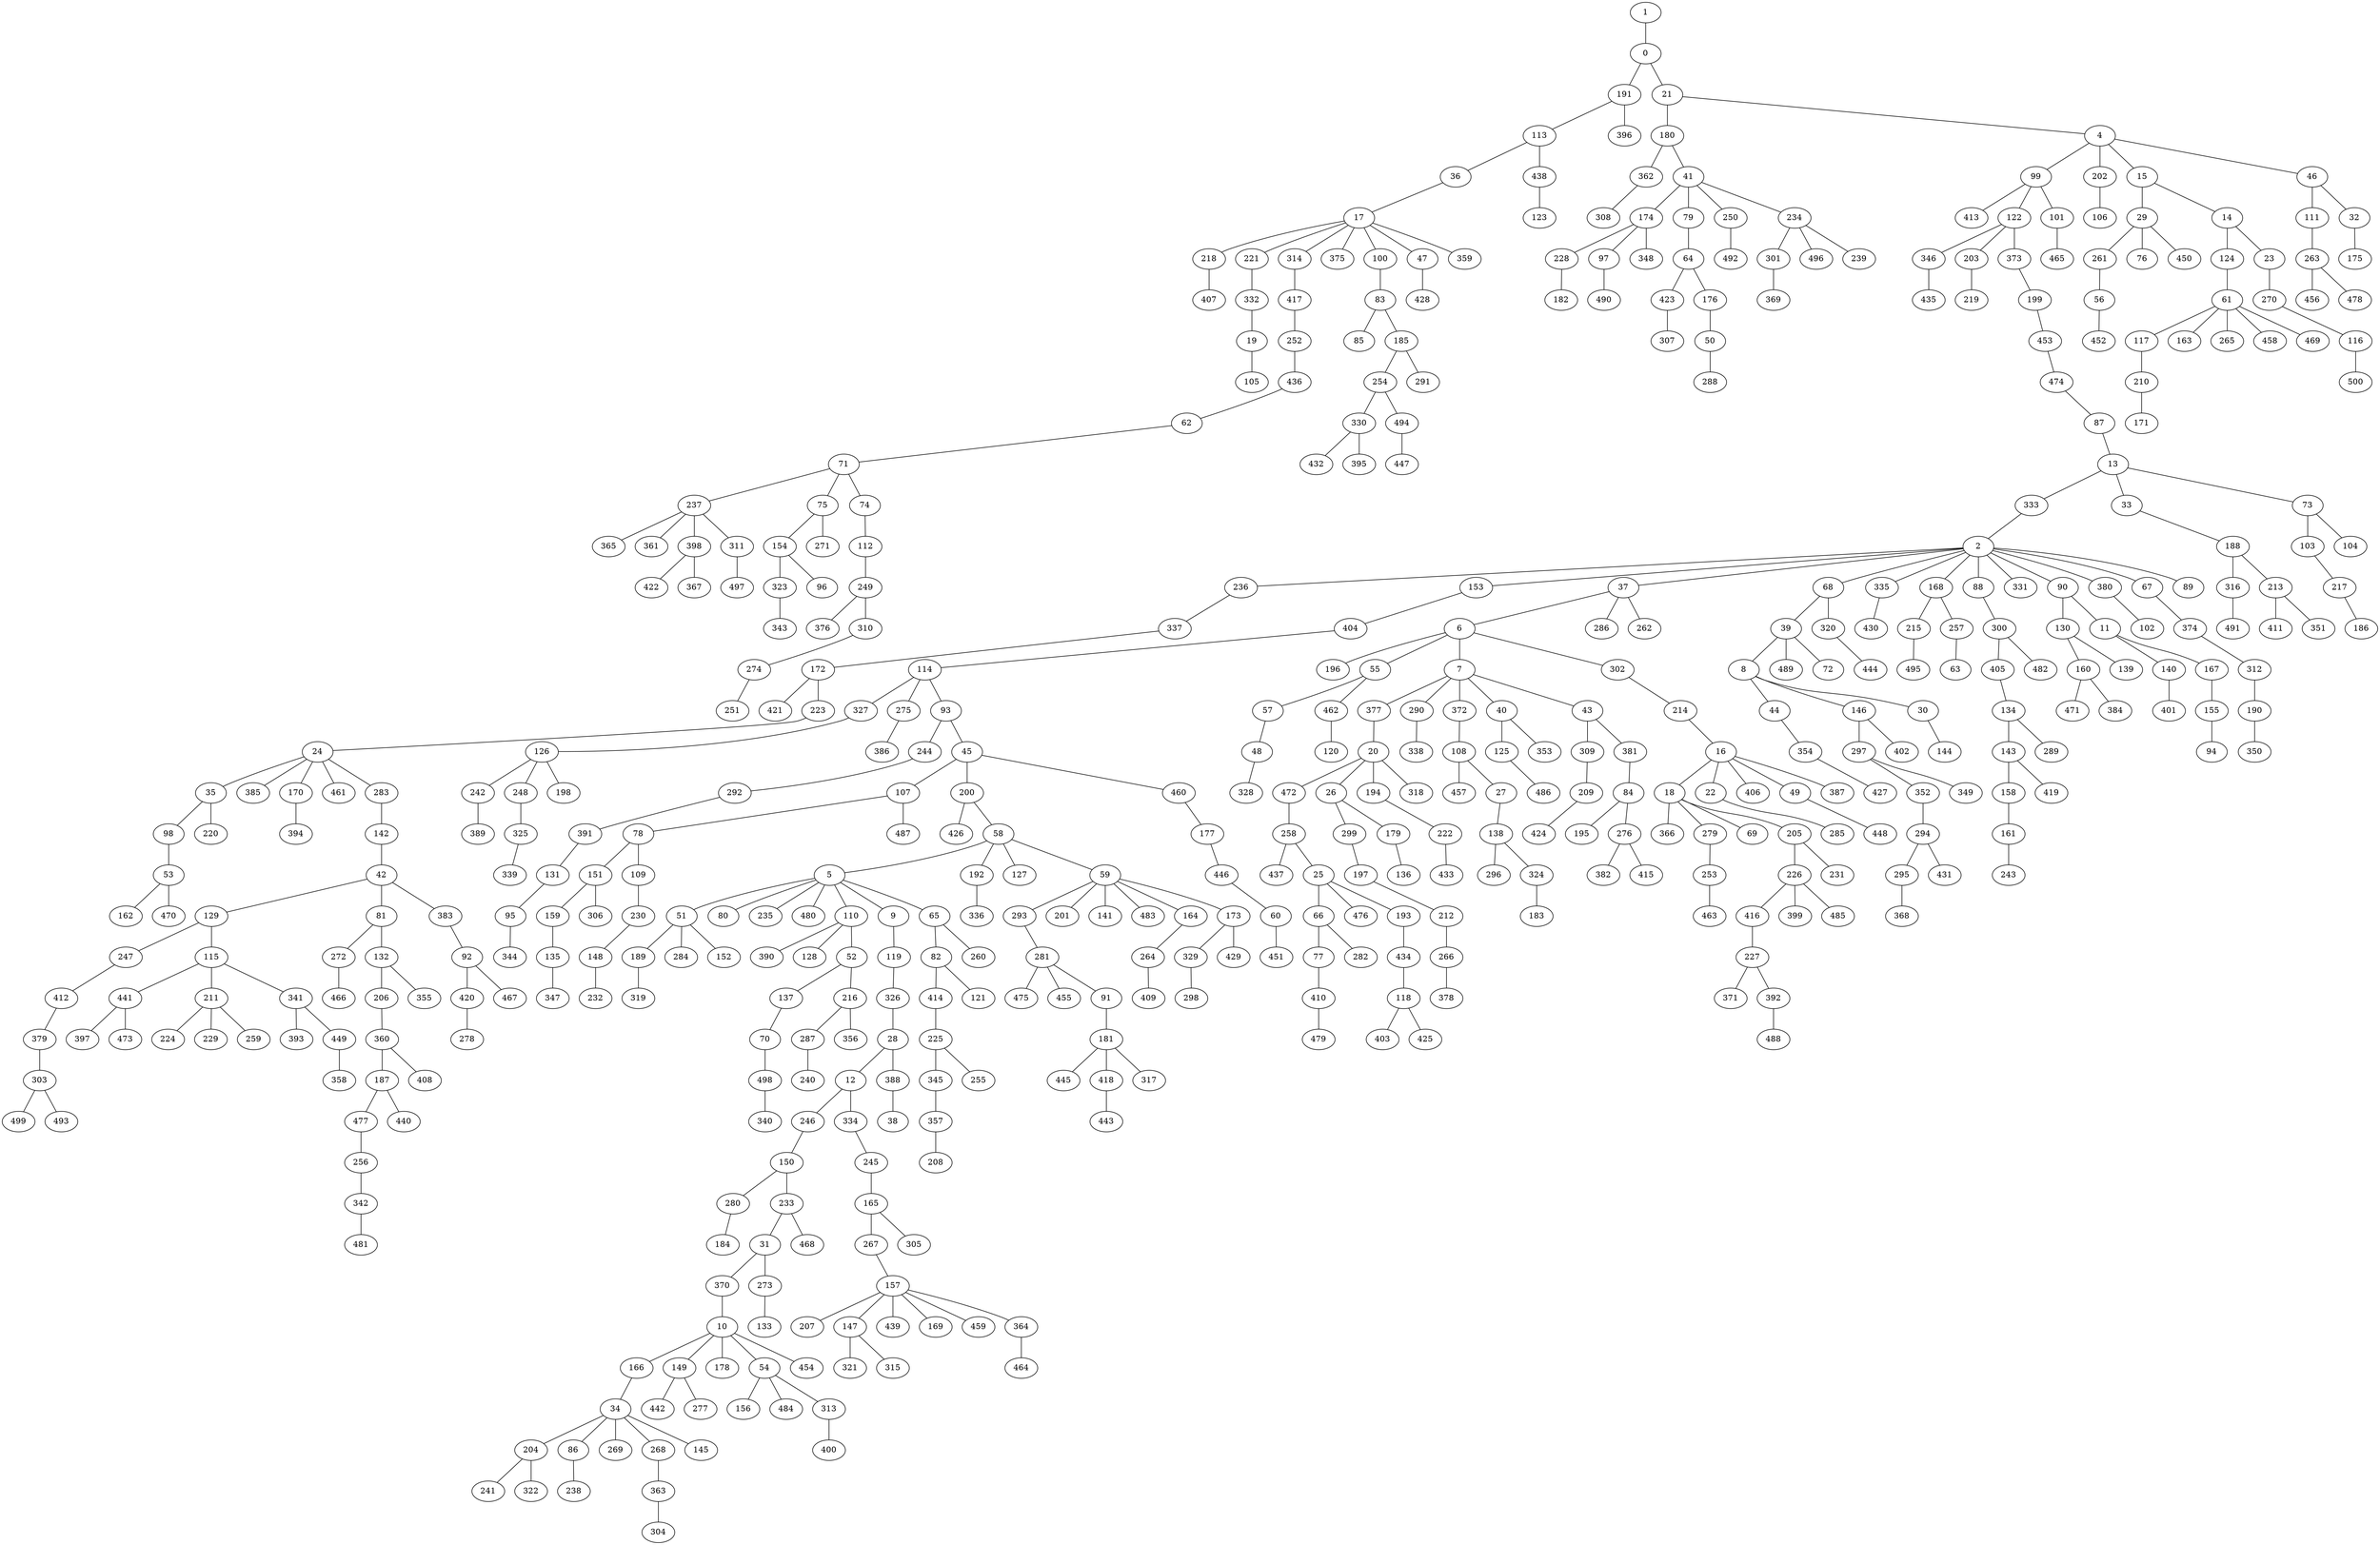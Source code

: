 strict graph G {
1;
0;
191;
113;
36;
17;
218;
407;
221;
332;
19;
105;
314;
417;
252;
436;
62;
71;
237;
365;
361;
398;
422;
367;
311;
497;
75;
154;
323;
343;
96;
271;
74;
112;
249;
376;
310;
274;
251;
375;
100;
83;
85;
185;
254;
330;
432;
395;
494;
447;
291;
47;
428;
359;
438;
123;
396;
21;
180;
362;
308;
41;
174;
228;
182;
97;
490;
348;
79;
64;
423;
307;
176;
50;
288;
250;
492;
234;
301;
369;
496;
239;
4;
99;
413;
122;
346;
435;
203;
219;
373;
199;
453;
474;
87;
13;
333;
2;
236;
337;
172;
421;
223;
24;
35;
98;
53;
162;
470;
220;
385;
170;
394;
461;
283;
142;
42;
129;
247;
412;
379;
303;
499;
493;
115;
441;
397;
473;
211;
224;
229;
259;
341;
393;
449;
358;
81;
272;
466;
132;
206;
360;
187;
477;
256;
342;
481;
440;
408;
355;
383;
92;
420;
278;
467;
153;
404;
114;
327;
126;
242;
389;
248;
325;
339;
198;
275;
386;
93;
244;
292;
391;
131;
95;
344;
45;
107;
78;
151;
159;
135;
347;
306;
109;
230;
148;
232;
487;
200;
426;
58;
5;
51;
189;
319;
284;
152;
80;
235;
480;
110;
390;
128;
52;
137;
70;
498;
340;
216;
287;
240;
356;
9;
119;
326;
28;
12;
246;
150;
280;
184;
233;
31;
370;
10;
166;
34;
204;
241;
322;
86;
238;
269;
268;
363;
304;
145;
149;
442;
277;
178;
54;
156;
484;
313;
400;
454;
273;
133;
468;
334;
245;
165;
267;
157;
207;
147;
321;
315;
439;
169;
459;
364;
464;
305;
388;
38;
65;
82;
414;
225;
345;
357;
208;
255;
121;
260;
192;
336;
127;
59;
293;
281;
475;
455;
91;
181;
445;
418;
443;
317;
201;
141;
483;
164;
264;
409;
173;
329;
298;
429;
460;
177;
446;
60;
451;
37;
6;
196;
55;
57;
48;
328;
462;
120;
7;
377;
20;
472;
258;
437;
25;
66;
77;
410;
479;
282;
476;
193;
434;
118;
403;
425;
26;
299;
197;
212;
266;
378;
179;
136;
194;
222;
433;
318;
290;
338;
372;
108;
457;
27;
138;
296;
324;
183;
40;
125;
486;
353;
43;
309;
209;
424;
381;
84;
195;
276;
382;
415;
302;
214;
16;
18;
366;
279;
253;
463;
69;
205;
226;
416;
227;
371;
392;
488;
399;
485;
231;
22;
285;
406;
49;
448;
387;
286;
262;
68;
39;
8;
44;
354;
427;
146;
297;
352;
294;
295;
368;
431;
349;
402;
30;
144;
489;
72;
320;
444;
335;
430;
168;
215;
495;
257;
63;
88;
300;
405;
134;
143;
158;
161;
243;
419;
289;
482;
331;
90;
130;
160;
471;
384;
139;
11;
140;
401;
167;
155;
94;
380;
102;
67;
374;
312;
190;
350;
89;
33;
188;
316;
491;
213;
411;
351;
73;
103;
217;
186;
104;
101;
465;
202;
106;
15;
29;
261;
56;
452;
76;
450;
14;
124;
61;
117;
210;
171;
163;
265;
458;
469;
23;
270;
116;
500;
46;
111;
263;
456;
478;
32;
175;
18 -- 69;
372 -- 108;
295 -- 368;
364 -- 464;
67 -- 374;
66 -- 77;
34 -- 86;
12 -- 246;
16 -- 49;
70 -- 498;
462 -- 120;
59 -- 201;
59 -- 141;
354 -- 427;
115 -- 441;
16 -- 18;
151 -- 306;
114 -- 327;
41 -- 79;
157 -- 459;
213 -- 351;
267 -- 157;
228 -- 182;
54 -- 484;
28 -- 388;
7 -- 290;
65 -- 82;
41 -- 234;
287 -- 240;
37 -- 262;
311 -- 497;
191 -- 396;
110 -- 390;
146 -- 297;
20 -- 318;
90 -- 11;
45 -- 200;
37 -- 286;
446 -- 60;
35 -- 98;
329 -- 298;
148 -- 232;
112 -- 249;
249 -- 376;
51 -- 284;
6 -- 302;
237 -- 311;
95 -- 344;
13 -- 33;
449 -- 358;
110 -- 52;
264 -- 409;
404 -- 114;
323 -- 343;
17 -- 221;
6 -- 55;
258 -- 437;
40 -- 353;
213 -- 411;
32 -- 175;
256 -- 342;
292 -- 391;
16 -- 406;
154 -- 323;
203 -- 219;
86 -- 238;
254 -- 330;
204 -- 241;
59 -- 483;
167 -- 155;
79 -- 64;
494 -- 447;
91 -- 181;
142 -- 42;
2 -- 37;
99 -- 413;
157 -- 207;
150 -- 233;
10 -- 178;
360 -- 408;
143 -- 158;
61 -- 458;
362 -- 308;
5 -- 480;
325 -- 339;
2 -- 168;
293 -- 281;
5 -- 65;
16 -- 387;
74 -- 112;
398 -- 422;
53 -- 470;
248 -- 325;
330 -- 432;
25 -- 66;
4 -- 46;
114 -- 93;
24 -- 461;
414 -- 225;
332 -- 19;
61 -- 117;
157 -- 364;
160 -- 471;
226 -- 399;
436 -- 62;
125 -- 486;
281 -- 91;
204 -- 322;
161 -- 243;
205 -- 231;
61 -- 163;
299 -- 197;
233 -- 31;
90 -- 130;
249 -- 310;
237 -- 398;
417 -- 252;
357 -- 208;
410 -- 479;
10 -- 454;
24 -- 385;
5 -- 235;
346 -- 435;
453 -- 474;
177 -- 446;
20 -- 472;
132 -- 355;
218 -- 407;
216 -- 356;
52 -- 216;
53 -- 162;
276 -- 415;
17 -- 100;
92 -- 467;
474 -- 87;
383 -- 92;
187 -- 440;
225 -- 345;
115 -- 341;
5 -- 9;
44 -- 354;
100 -- 83;
39 -- 8;
97 -- 490;
342 -- 481;
275 -- 386;
149 -- 442;
245 -- 165;
172 -- 421;
56 -- 452;
6 -- 196;
60 -- 451;
168 -- 257;
211 -- 259;
226 -- 416;
42 -- 81;
380 -- 102;
111 -- 263;
29 -- 76;
45 -- 460;
113 -- 438;
59 -- 293;
50 -- 288;
391 -- 131;
313 -- 400;
257 -- 63;
17 -- 359;
83 -- 185;
341 -- 393;
149 -- 277;
24 -- 283;
52 -- 137;
225 -- 255;
341 -- 449;
10 -- 166;
388 -- 38;
374 -- 312;
180 -- 41;
477 -- 256;
236 -- 337;
11 -- 167;
73 -- 104;
2 -- 331;
36 -- 17;
19 -- 105;
221 -- 332;
276 -- 382;
103 -- 217;
51 -- 189;
0 -- 21;
202 -- 106;
261 -- 56;
283 -- 142;
2 -- 68;
234 -- 301;
154 -- 96;
297 -- 352;
7 -- 40;
373 -- 199;
126 -- 198;
134 -- 143;
170 -- 394;
41 -- 174;
418 -- 443;
330 -- 395;
150 -- 280;
164 -- 264;
181 -- 418;
155 -- 94;
263 -- 478;
174 -- 97;
113 -- 36;
263 -- 456;
297 -- 349;
147 -- 321;
20 -- 194;
272 -- 466;
153 -- 404;
370 -- 10;
4 -- 99;
2 -- 236;
71 -- 75;
116 -- 500;
118 -- 403;
61 -- 469;
398 -- 367;
4 -- 15;
51 -- 152;
185 -- 254;
303 -- 499;
166 -- 34;
392 -- 488;
10 -- 54;
12 -- 334;
159 -- 135;
77 -- 410;
205 -- 226;
2 -- 380;
37 -- 6;
30 -- 144;
320 -- 444;
4 -- 202;
81 -- 132;
2 -- 88;
18 -- 205;
61 -- 265;
22 -- 285;
420 -- 278;
314 -- 417;
185 -- 291;
101 -- 465;
21 -- 4;
189 -- 319;
26 -- 179;
173 -- 329;
147 -- 315;
327 -- 126;
49 -- 448;
174 -- 348;
138 -- 324;
1 -- 0;
54 -- 313;
98 -- 53;
66 -- 282;
26 -- 299;
109 -- 230;
18 -- 366;
34 -- 269;
107 -- 78;
381 -- 84;
45 -- 107;
379 -- 303;
114 -- 275;
107 -- 487;
165 -- 267;
11 -- 140;
242 -- 389;
301 -- 369;
131 -- 95;
14 -- 23;
83 -- 85;
93 -- 244;
40 -- 125;
39 -- 72;
13 -- 333;
126 -- 242;
46 -- 111;
234 -- 239;
78 -- 151;
188 -- 316;
75 -- 271;
34 -- 204;
2 -- 335;
193 -- 434;
268 -- 363;
43 -- 381;
460 -- 177;
6 -- 7;
2 -- 67;
7 -- 43;
17 -- 314;
0 -- 191;
214 -- 16;
75 -- 154;
252 -- 436;
64 -- 176;
172 -- 223;
363 -- 304;
115 -- 211;
124 -- 61;
441 -- 473;
92 -- 420;
129 -- 115;
81 -- 272;
9 -- 119;
290 -- 338;
42 -- 129;
247 -- 412;
48 -- 328;
309 -- 209;
135 -- 347;
438 -- 123;
324 -- 183;
117 -- 210;
326 -- 28;
24 -- 170;
237 -- 365;
200 -- 426;
59 -- 164;
5 -- 51;
132 -- 206;
217 -- 186;
2 -- 153;
498 -- 340;
472 -- 258;
237 -- 361;
27 -- 138;
41 -- 250;
17 -- 375;
7 -- 377;
246 -- 150;
34 -- 268;
274 -- 251;
54 -- 156;
108 -- 27;
84 -- 276;
416 -- 227;
15 -- 29;
15 -- 14;
303 -- 493;
405 -- 134;
200 -- 58;
190 -- 350;
16 -- 22;
146 -- 402;
143 -- 419;
8 -- 44;
68 -- 320;
58 -- 127;
23 -- 270;
312 -- 190;
25 -- 193;
119 -- 326;
73 -- 103;
13 -- 73;
122 -- 373;
222 -- 433;
300 -- 482;
180 -- 362;
168 -- 215;
78 -- 109;
151 -- 159;
2 -- 89;
270 -- 116;
345 -- 357;
157 -- 439;
55 -- 57;
68 -- 39;
17 -- 47;
233 -- 468;
130 -- 139;
25 -- 476;
93 -- 45;
179 -- 136;
99 -- 122;
42 -- 383;
57 -- 48;
197 -- 212;
211 -- 229;
194 -- 222;
5 -- 110;
223 -- 24;
138 -- 296;
174 -- 228;
173 -- 429;
118 -- 425;
20 -- 26;
140 -- 401;
281 -- 475;
181 -- 317;
88 -- 300;
377 -- 20;
126 -- 248;
160 -- 384;
31 -- 370;
84 -- 195;
310 -- 274;
206 -- 360;
230 -- 148;
55 -- 462;
58 -- 192;
227 -- 392;
82 -- 414;
302 -- 214;
294 -- 295;
227 -- 371;
58 -- 5;
300 -- 405;
110 -- 128;
33 -- 188;
10 -- 149;
43 -- 309;
294 -- 431;
28 -- 12;
14 -- 124;
157 -- 147;
82 -- 121;
87 -- 13;
215 -- 495;
165 -- 305;
423 -- 307;
244 -- 292;
210 -- 171;
137 -- 70;
281 -- 455;
39 -- 489;
31 -- 273;
250 -- 492;
209 -- 424;
65 -- 260;
279 -- 253;
99 -- 101;
17 -- 218;
176 -- 50;
47 -- 428;
46 -- 32;
266 -- 378;
18 -- 279;
7 -- 372;
129 -- 247;
212 -- 266;
108 -- 457;
412 -- 379;
234 -- 496;
273 -- 133;
335 -- 430;
29 -- 450;
8 -- 30;
352 -- 294;
360 -- 187;
192 -- 336;
211 -- 224;
316 -- 491;
254 -- 494;
199 -- 453;
258 -- 25;
34 -- 145;
2 -- 90;
8 -- 146;
216 -- 287;
191 -- 113;
280 -- 184;
130 -- 160;
253 -- 463;
157 -- 169;
188 -- 213;
58 -- 59;
62 -- 71;
187 -- 477;
226 -- 485;
337 -- 172;
441 -- 397;
59 -- 173;
181 -- 445;
334 -- 245;
64 -- 423;
71 -- 237;
21 -- 180;
29 -- 261;
35 -- 220;
71 -- 74;
134 -- 289;
158 -- 161;
122 -- 346;
333 -- 2;
24 -- 35;
122 -- 203;
5 -- 80;
434 -- 118;
}
